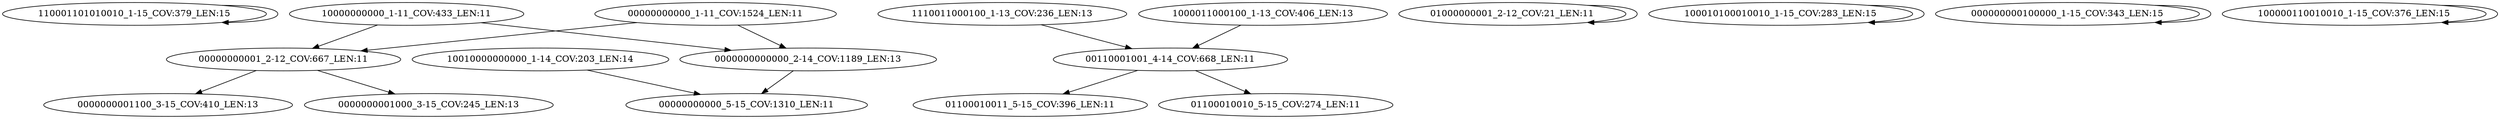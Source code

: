 digraph G {
    "110001101010010_1-15_COV:379_LEN:15" -> "110001101010010_1-15_COV:379_LEN:15";
    "10010000000000_1-14_COV:203_LEN:14" -> "00000000000_5-15_COV:1310_LEN:11";
    "1110011000100_1-13_COV:236_LEN:13" -> "00110001001_4-14_COV:668_LEN:11";
    "10000000000_1-11_COV:433_LEN:11" -> "0000000000000_2-14_COV:1189_LEN:13";
    "10000000000_1-11_COV:433_LEN:11" -> "00000000001_2-12_COV:667_LEN:11";
    "01000000001_2-12_COV:21_LEN:11" -> "01000000001_2-12_COV:21_LEN:11";
    "100010100010010_1-15_COV:283_LEN:15" -> "100010100010010_1-15_COV:283_LEN:15";
    "1000011000100_1-13_COV:406_LEN:13" -> "00110001001_4-14_COV:668_LEN:11";
    "00000000000_1-11_COV:1524_LEN:11" -> "0000000000000_2-14_COV:1189_LEN:13";
    "00000000000_1-11_COV:1524_LEN:11" -> "00000000001_2-12_COV:667_LEN:11";
    "000000000100000_1-15_COV:343_LEN:15" -> "000000000100000_1-15_COV:343_LEN:15";
    "0000000000000_2-14_COV:1189_LEN:13" -> "00000000000_5-15_COV:1310_LEN:11";
    "00000000001_2-12_COV:667_LEN:11" -> "0000000001100_3-15_COV:410_LEN:13";
    "00000000001_2-12_COV:667_LEN:11" -> "0000000001000_3-15_COV:245_LEN:13";
    "00110001001_4-14_COV:668_LEN:11" -> "01100010011_5-15_COV:396_LEN:11";
    "00110001001_4-14_COV:668_LEN:11" -> "01100010010_5-15_COV:274_LEN:11";
    "100000110010010_1-15_COV:376_LEN:15" -> "100000110010010_1-15_COV:376_LEN:15";
}
